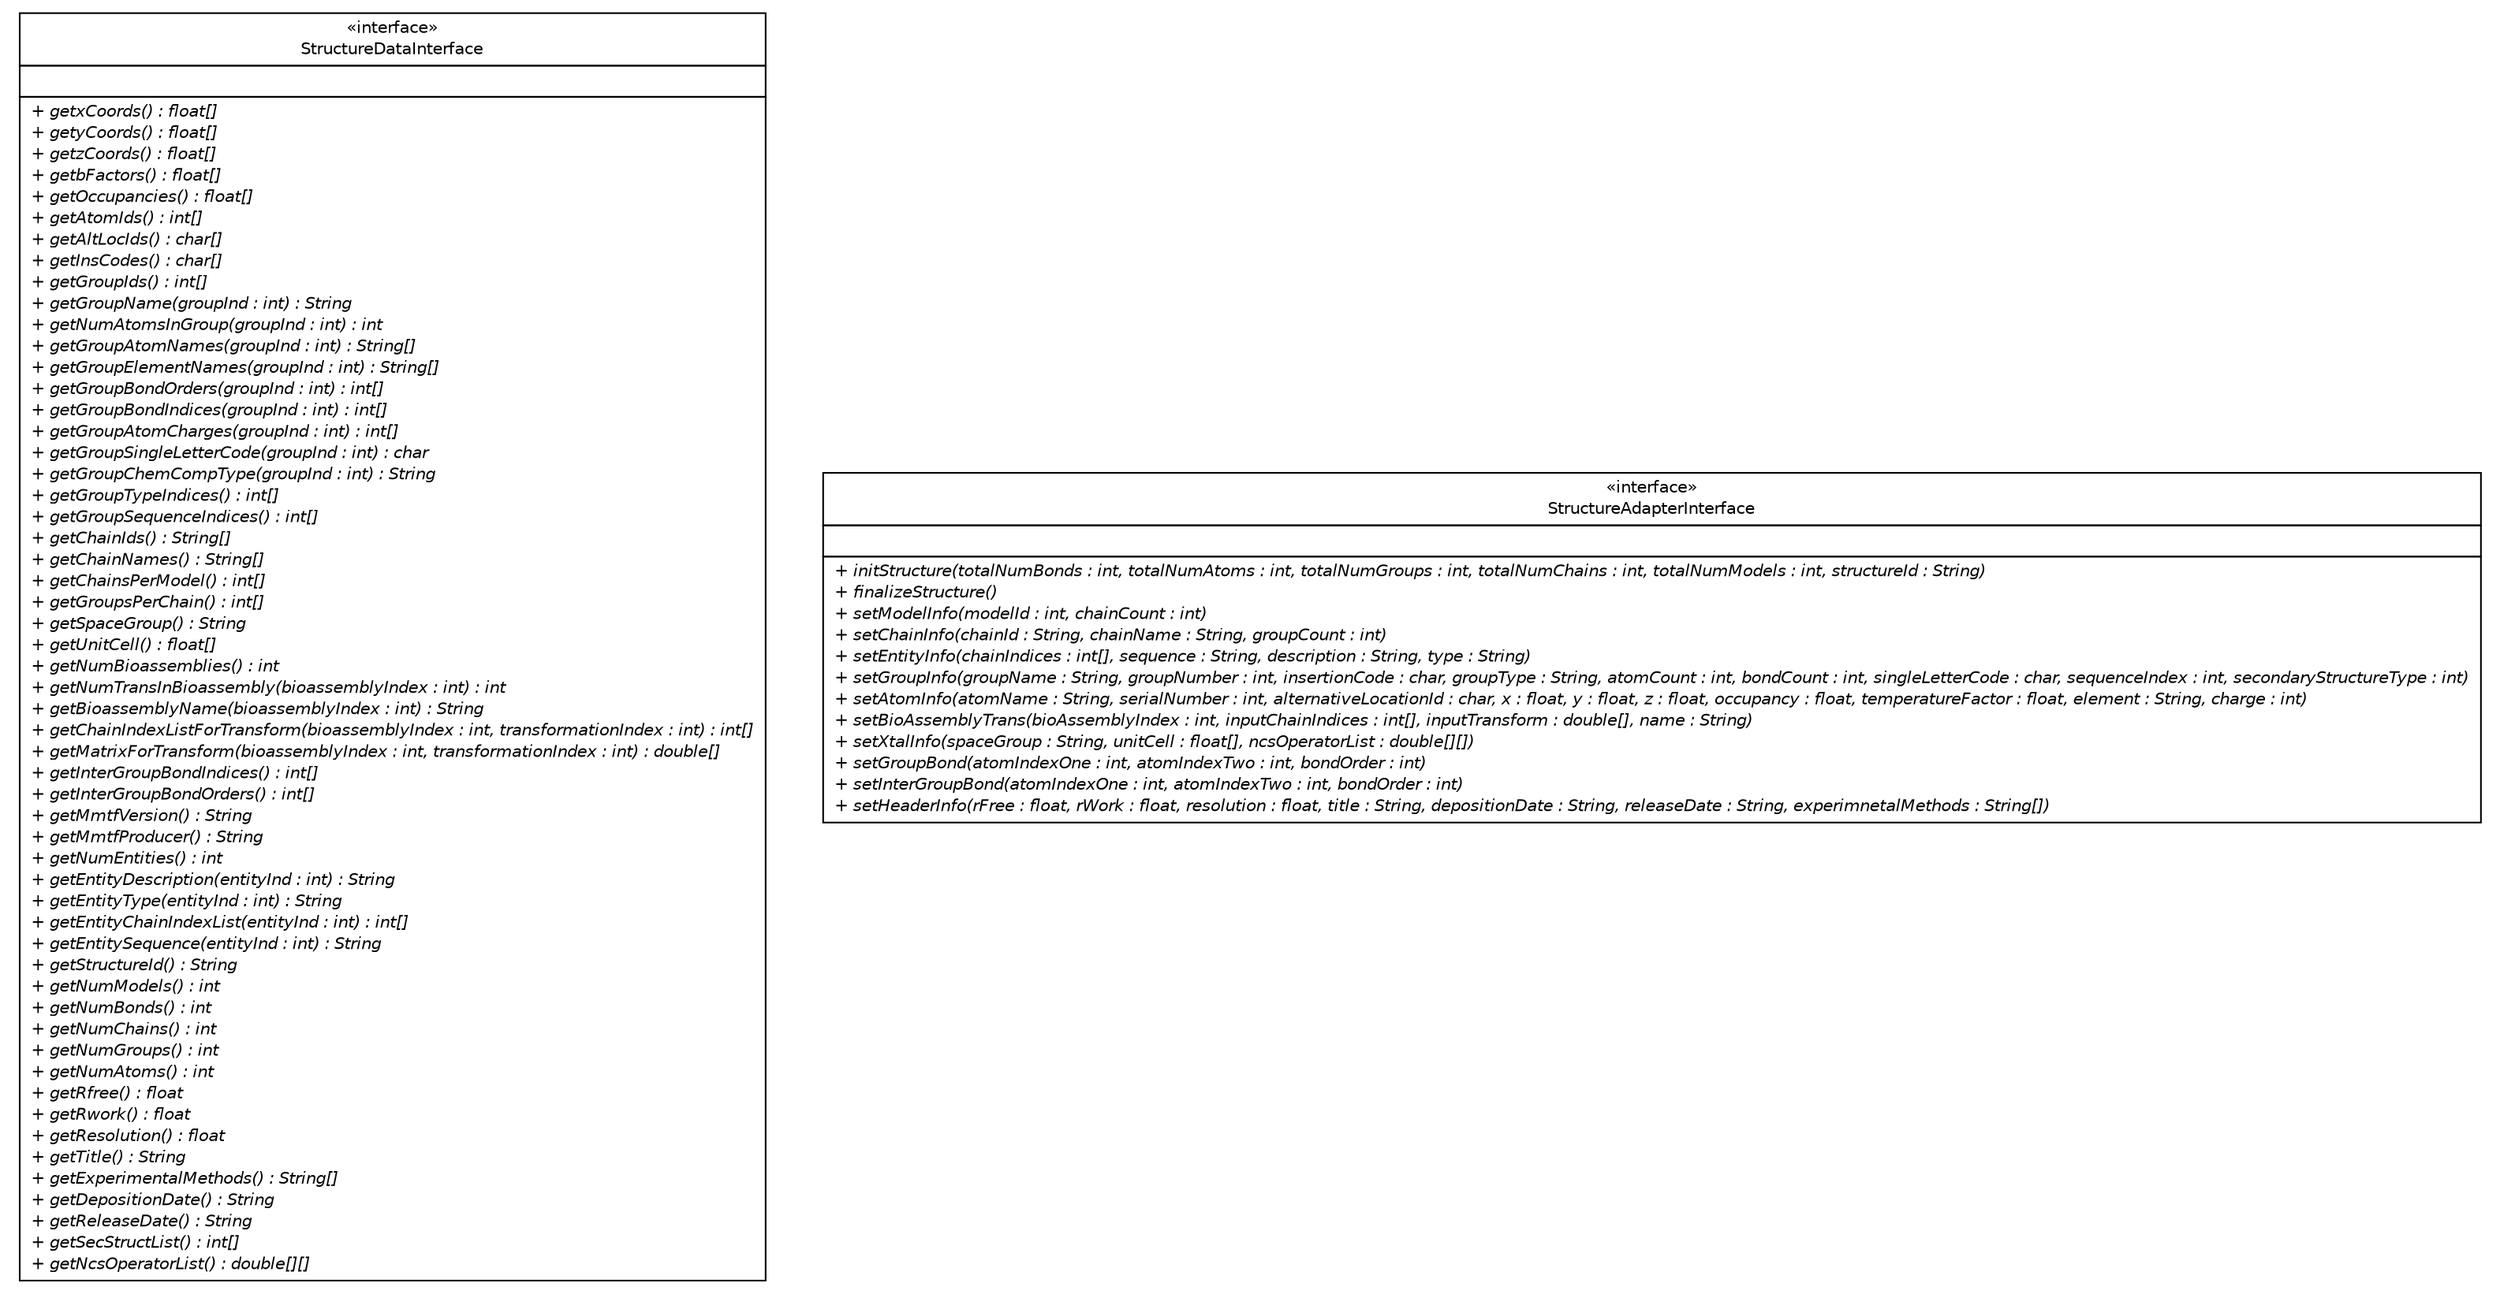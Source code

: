 #!/usr/local/bin/dot
#
# Class diagram 
# Generated by UMLGraph version R5_6 (http://www.umlgraph.org/)
#

digraph G {
	edge [fontname="Helvetica",fontsize=10,labelfontname="Helvetica",labelfontsize=10];
	node [fontname="Helvetica",fontsize=10,shape=plaintext];
	nodesep=0.25;
	ranksep=0.5;
	// org.rcsb.mmtf.api.StructureDataInterface
	c114 [label=<<table title="org.rcsb.mmtf.api.StructureDataInterface" border="0" cellborder="1" cellspacing="0" cellpadding="2" port="p" href="./StructureDataInterface.html">
		<tr><td><table border="0" cellspacing="0" cellpadding="1">
<tr><td align="center" balign="center"> &#171;interface&#187; </td></tr>
<tr><td align="center" balign="center"> StructureDataInterface </td></tr>
		</table></td></tr>
		<tr><td><table border="0" cellspacing="0" cellpadding="1">
<tr><td align="left" balign="left">  </td></tr>
		</table></td></tr>
		<tr><td><table border="0" cellspacing="0" cellpadding="1">
<tr><td align="left" balign="left"><font face="Helvetica-Oblique" point-size="10.0"> + getxCoords() : float[] </font></td></tr>
<tr><td align="left" balign="left"><font face="Helvetica-Oblique" point-size="10.0"> + getyCoords() : float[] </font></td></tr>
<tr><td align="left" balign="left"><font face="Helvetica-Oblique" point-size="10.0"> + getzCoords() : float[] </font></td></tr>
<tr><td align="left" balign="left"><font face="Helvetica-Oblique" point-size="10.0"> + getbFactors() : float[] </font></td></tr>
<tr><td align="left" balign="left"><font face="Helvetica-Oblique" point-size="10.0"> + getOccupancies() : float[] </font></td></tr>
<tr><td align="left" balign="left"><font face="Helvetica-Oblique" point-size="10.0"> + getAtomIds() : int[] </font></td></tr>
<tr><td align="left" balign="left"><font face="Helvetica-Oblique" point-size="10.0"> + getAltLocIds() : char[] </font></td></tr>
<tr><td align="left" balign="left"><font face="Helvetica-Oblique" point-size="10.0"> + getInsCodes() : char[] </font></td></tr>
<tr><td align="left" balign="left"><font face="Helvetica-Oblique" point-size="10.0"> + getGroupIds() : int[] </font></td></tr>
<tr><td align="left" balign="left"><font face="Helvetica-Oblique" point-size="10.0"> + getGroupName(groupInd : int) : String </font></td></tr>
<tr><td align="left" balign="left"><font face="Helvetica-Oblique" point-size="10.0"> + getNumAtomsInGroup(groupInd : int) : int </font></td></tr>
<tr><td align="left" balign="left"><font face="Helvetica-Oblique" point-size="10.0"> + getGroupAtomNames(groupInd : int) : String[] </font></td></tr>
<tr><td align="left" balign="left"><font face="Helvetica-Oblique" point-size="10.0"> + getGroupElementNames(groupInd : int) : String[] </font></td></tr>
<tr><td align="left" balign="left"><font face="Helvetica-Oblique" point-size="10.0"> + getGroupBondOrders(groupInd : int) : int[] </font></td></tr>
<tr><td align="left" balign="left"><font face="Helvetica-Oblique" point-size="10.0"> + getGroupBondIndices(groupInd : int) : int[] </font></td></tr>
<tr><td align="left" balign="left"><font face="Helvetica-Oblique" point-size="10.0"> + getGroupAtomCharges(groupInd : int) : int[] </font></td></tr>
<tr><td align="left" balign="left"><font face="Helvetica-Oblique" point-size="10.0"> + getGroupSingleLetterCode(groupInd : int) : char </font></td></tr>
<tr><td align="left" balign="left"><font face="Helvetica-Oblique" point-size="10.0"> + getGroupChemCompType(groupInd : int) : String </font></td></tr>
<tr><td align="left" balign="left"><font face="Helvetica-Oblique" point-size="10.0"> + getGroupTypeIndices() : int[] </font></td></tr>
<tr><td align="left" balign="left"><font face="Helvetica-Oblique" point-size="10.0"> + getGroupSequenceIndices() : int[] </font></td></tr>
<tr><td align="left" balign="left"><font face="Helvetica-Oblique" point-size="10.0"> + getChainIds() : String[] </font></td></tr>
<tr><td align="left" balign="left"><font face="Helvetica-Oblique" point-size="10.0"> + getChainNames() : String[] </font></td></tr>
<tr><td align="left" balign="left"><font face="Helvetica-Oblique" point-size="10.0"> + getChainsPerModel() : int[] </font></td></tr>
<tr><td align="left" balign="left"><font face="Helvetica-Oblique" point-size="10.0"> + getGroupsPerChain() : int[] </font></td></tr>
<tr><td align="left" balign="left"><font face="Helvetica-Oblique" point-size="10.0"> + getSpaceGroup() : String </font></td></tr>
<tr><td align="left" balign="left"><font face="Helvetica-Oblique" point-size="10.0"> + getUnitCell() : float[] </font></td></tr>
<tr><td align="left" balign="left"><font face="Helvetica-Oblique" point-size="10.0"> + getNumBioassemblies() : int </font></td></tr>
<tr><td align="left" balign="left"><font face="Helvetica-Oblique" point-size="10.0"> + getNumTransInBioassembly(bioassemblyIndex : int) : int </font></td></tr>
<tr><td align="left" balign="left"><font face="Helvetica-Oblique" point-size="10.0"> + getBioassemblyName(bioassemblyIndex : int) : String </font></td></tr>
<tr><td align="left" balign="left"><font face="Helvetica-Oblique" point-size="10.0"> + getChainIndexListForTransform(bioassemblyIndex : int, transformationIndex : int) : int[] </font></td></tr>
<tr><td align="left" balign="left"><font face="Helvetica-Oblique" point-size="10.0"> + getMatrixForTransform(bioassemblyIndex : int, transformationIndex : int) : double[] </font></td></tr>
<tr><td align="left" balign="left"><font face="Helvetica-Oblique" point-size="10.0"> + getInterGroupBondIndices() : int[] </font></td></tr>
<tr><td align="left" balign="left"><font face="Helvetica-Oblique" point-size="10.0"> + getInterGroupBondOrders() : int[] </font></td></tr>
<tr><td align="left" balign="left"><font face="Helvetica-Oblique" point-size="10.0"> + getMmtfVersion() : String </font></td></tr>
<tr><td align="left" balign="left"><font face="Helvetica-Oblique" point-size="10.0"> + getMmtfProducer() : String </font></td></tr>
<tr><td align="left" balign="left"><font face="Helvetica-Oblique" point-size="10.0"> + getNumEntities() : int </font></td></tr>
<tr><td align="left" balign="left"><font face="Helvetica-Oblique" point-size="10.0"> + getEntityDescription(entityInd : int) : String </font></td></tr>
<tr><td align="left" balign="left"><font face="Helvetica-Oblique" point-size="10.0"> + getEntityType(entityInd : int) : String </font></td></tr>
<tr><td align="left" balign="left"><font face="Helvetica-Oblique" point-size="10.0"> + getEntityChainIndexList(entityInd : int) : int[] </font></td></tr>
<tr><td align="left" balign="left"><font face="Helvetica-Oblique" point-size="10.0"> + getEntitySequence(entityInd : int) : String </font></td></tr>
<tr><td align="left" balign="left"><font face="Helvetica-Oblique" point-size="10.0"> + getStructureId() : String </font></td></tr>
<tr><td align="left" balign="left"><font face="Helvetica-Oblique" point-size="10.0"> + getNumModels() : int </font></td></tr>
<tr><td align="left" balign="left"><font face="Helvetica-Oblique" point-size="10.0"> + getNumBonds() : int </font></td></tr>
<tr><td align="left" balign="left"><font face="Helvetica-Oblique" point-size="10.0"> + getNumChains() : int </font></td></tr>
<tr><td align="left" balign="left"><font face="Helvetica-Oblique" point-size="10.0"> + getNumGroups() : int </font></td></tr>
<tr><td align="left" balign="left"><font face="Helvetica-Oblique" point-size="10.0"> + getNumAtoms() : int </font></td></tr>
<tr><td align="left" balign="left"><font face="Helvetica-Oblique" point-size="10.0"> + getRfree() : float </font></td></tr>
<tr><td align="left" balign="left"><font face="Helvetica-Oblique" point-size="10.0"> + getRwork() : float </font></td></tr>
<tr><td align="left" balign="left"><font face="Helvetica-Oblique" point-size="10.0"> + getResolution() : float </font></td></tr>
<tr><td align="left" balign="left"><font face="Helvetica-Oblique" point-size="10.0"> + getTitle() : String </font></td></tr>
<tr><td align="left" balign="left"><font face="Helvetica-Oblique" point-size="10.0"> + getExperimentalMethods() : String[] </font></td></tr>
<tr><td align="left" balign="left"><font face="Helvetica-Oblique" point-size="10.0"> + getDepositionDate() : String </font></td></tr>
<tr><td align="left" balign="left"><font face="Helvetica-Oblique" point-size="10.0"> + getReleaseDate() : String </font></td></tr>
<tr><td align="left" balign="left"><font face="Helvetica-Oblique" point-size="10.0"> + getSecStructList() : int[] </font></td></tr>
<tr><td align="left" balign="left"><font face="Helvetica-Oblique" point-size="10.0"> + getNcsOperatorList() : double[][] </font></td></tr>
		</table></td></tr>
		</table>>, URL="./StructureDataInterface.html", fontname="Helvetica", fontcolor="black", fontsize=10.0];
	// org.rcsb.mmtf.api.StructureAdapterInterface
	c115 [label=<<table title="org.rcsb.mmtf.api.StructureAdapterInterface" border="0" cellborder="1" cellspacing="0" cellpadding="2" port="p" href="./StructureAdapterInterface.html">
		<tr><td><table border="0" cellspacing="0" cellpadding="1">
<tr><td align="center" balign="center"> &#171;interface&#187; </td></tr>
<tr><td align="center" balign="center"> StructureAdapterInterface </td></tr>
		</table></td></tr>
		<tr><td><table border="0" cellspacing="0" cellpadding="1">
<tr><td align="left" balign="left">  </td></tr>
		</table></td></tr>
		<tr><td><table border="0" cellspacing="0" cellpadding="1">
<tr><td align="left" balign="left"><font face="Helvetica-Oblique" point-size="10.0"> + initStructure(totalNumBonds : int, totalNumAtoms : int, totalNumGroups : int, totalNumChains : int, totalNumModels : int, structureId : String) </font></td></tr>
<tr><td align="left" balign="left"><font face="Helvetica-Oblique" point-size="10.0"> + finalizeStructure() </font></td></tr>
<tr><td align="left" balign="left"><font face="Helvetica-Oblique" point-size="10.0"> + setModelInfo(modelId : int, chainCount : int) </font></td></tr>
<tr><td align="left" balign="left"><font face="Helvetica-Oblique" point-size="10.0"> + setChainInfo(chainId : String, chainName : String, groupCount : int) </font></td></tr>
<tr><td align="left" balign="left"><font face="Helvetica-Oblique" point-size="10.0"> + setEntityInfo(chainIndices : int[], sequence : String, description : String, type : String) </font></td></tr>
<tr><td align="left" balign="left"><font face="Helvetica-Oblique" point-size="10.0"> + setGroupInfo(groupName : String, groupNumber : int, insertionCode : char, groupType : String, atomCount : int, bondCount : int, singleLetterCode : char, sequenceIndex : int, secondaryStructureType : int) </font></td></tr>
<tr><td align="left" balign="left"><font face="Helvetica-Oblique" point-size="10.0"> + setAtomInfo(atomName : String, serialNumber : int, alternativeLocationId : char, x : float, y : float, z : float, occupancy : float, temperatureFactor : float, element : String, charge : int) </font></td></tr>
<tr><td align="left" balign="left"><font face="Helvetica-Oblique" point-size="10.0"> + setBioAssemblyTrans(bioAssemblyIndex : int, inputChainIndices : int[], inputTransform : double[], name : String) </font></td></tr>
<tr><td align="left" balign="left"><font face="Helvetica-Oblique" point-size="10.0"> + setXtalInfo(spaceGroup : String, unitCell : float[], ncsOperatorList : double[][]) </font></td></tr>
<tr><td align="left" balign="left"><font face="Helvetica-Oblique" point-size="10.0"> + setGroupBond(atomIndexOne : int, atomIndexTwo : int, bondOrder : int) </font></td></tr>
<tr><td align="left" balign="left"><font face="Helvetica-Oblique" point-size="10.0"> + setInterGroupBond(atomIndexOne : int, atomIndexTwo : int, bondOrder : int) </font></td></tr>
<tr><td align="left" balign="left"><font face="Helvetica-Oblique" point-size="10.0"> + setHeaderInfo(rFree : float, rWork : float, resolution : float, title : String, depositionDate : String, releaseDate : String, experimnetalMethods : String[]) </font></td></tr>
		</table></td></tr>
		</table>>, URL="./StructureAdapterInterface.html", fontname="Helvetica", fontcolor="black", fontsize=10.0];
}

